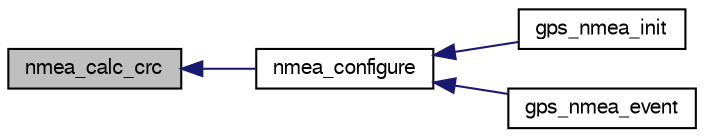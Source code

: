 digraph "nmea_calc_crc"
{
  edge [fontname="FreeSans",fontsize="10",labelfontname="FreeSans",labelfontsize="10"];
  node [fontname="FreeSans",fontsize="10",shape=record];
  rankdir="LR";
  Node1 [label="nmea_calc_crc",height=0.2,width=0.4,color="black", fillcolor="grey75", style="filled", fontcolor="black"];
  Node1 -> Node2 [dir="back",color="midnightblue",fontsize="10",style="solid",fontname="FreeSans"];
  Node2 [label="nmea_configure",height=0.2,width=0.4,color="black", fillcolor="white", style="filled",URL="$gps__nmea_8h.html#afbe97e63de2729cff1ef3ba45148f48f",tooltip="The function to be called when a characted from the device is available. "];
  Node2 -> Node3 [dir="back",color="midnightblue",fontsize="10",style="solid",fontname="FreeSans"];
  Node3 [label="gps_nmea_init",height=0.2,width=0.4,color="black", fillcolor="white", style="filled",URL="$gps__nmea_8h.html#a65c2ec11099ee032974266197e8d314d"];
  Node2 -> Node4 [dir="back",color="midnightblue",fontsize="10",style="solid",fontname="FreeSans"];
  Node4 [label="gps_nmea_event",height=0.2,width=0.4,color="black", fillcolor="white", style="filled",URL="$gps__nmea_8h.html#a9c374269a14c7e2a806a594c9f9ec9ff"];
}

